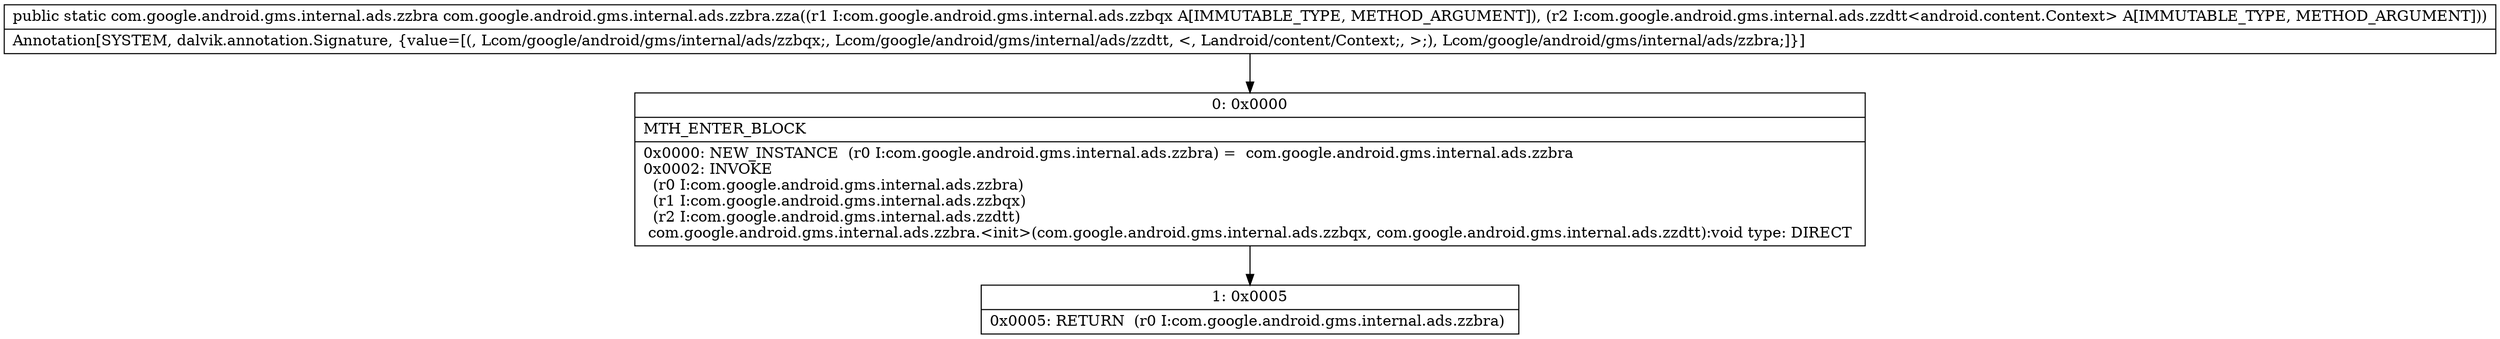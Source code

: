digraph "CFG forcom.google.android.gms.internal.ads.zzbra.zza(Lcom\/google\/android\/gms\/internal\/ads\/zzbqx;Lcom\/google\/android\/gms\/internal\/ads\/zzdtt;)Lcom\/google\/android\/gms\/internal\/ads\/zzbra;" {
Node_0 [shape=record,label="{0\:\ 0x0000|MTH_ENTER_BLOCK\l|0x0000: NEW_INSTANCE  (r0 I:com.google.android.gms.internal.ads.zzbra) =  com.google.android.gms.internal.ads.zzbra \l0x0002: INVOKE  \l  (r0 I:com.google.android.gms.internal.ads.zzbra)\l  (r1 I:com.google.android.gms.internal.ads.zzbqx)\l  (r2 I:com.google.android.gms.internal.ads.zzdtt)\l com.google.android.gms.internal.ads.zzbra.\<init\>(com.google.android.gms.internal.ads.zzbqx, com.google.android.gms.internal.ads.zzdtt):void type: DIRECT \l}"];
Node_1 [shape=record,label="{1\:\ 0x0005|0x0005: RETURN  (r0 I:com.google.android.gms.internal.ads.zzbra) \l}"];
MethodNode[shape=record,label="{public static com.google.android.gms.internal.ads.zzbra com.google.android.gms.internal.ads.zzbra.zza((r1 I:com.google.android.gms.internal.ads.zzbqx A[IMMUTABLE_TYPE, METHOD_ARGUMENT]), (r2 I:com.google.android.gms.internal.ads.zzdtt\<android.content.Context\> A[IMMUTABLE_TYPE, METHOD_ARGUMENT]))  | Annotation[SYSTEM, dalvik.annotation.Signature, \{value=[(, Lcom\/google\/android\/gms\/internal\/ads\/zzbqx;, Lcom\/google\/android\/gms\/internal\/ads\/zzdtt, \<, Landroid\/content\/Context;, \>;), Lcom\/google\/android\/gms\/internal\/ads\/zzbra;]\}]\l}"];
MethodNode -> Node_0;
Node_0 -> Node_1;
}


